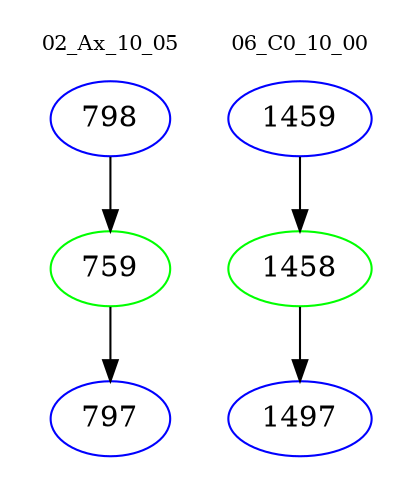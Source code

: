 digraph{
subgraph cluster_0 {
color = white
label = "02_Ax_10_05";
fontsize=10;
T0_798 [label="798", color="blue"]
T0_798 -> T0_759 [color="black"]
T0_759 [label="759", color="green"]
T0_759 -> T0_797 [color="black"]
T0_797 [label="797", color="blue"]
}
subgraph cluster_1 {
color = white
label = "06_C0_10_00";
fontsize=10;
T1_1459 [label="1459", color="blue"]
T1_1459 -> T1_1458 [color="black"]
T1_1458 [label="1458", color="green"]
T1_1458 -> T1_1497 [color="black"]
T1_1497 [label="1497", color="blue"]
}
}

